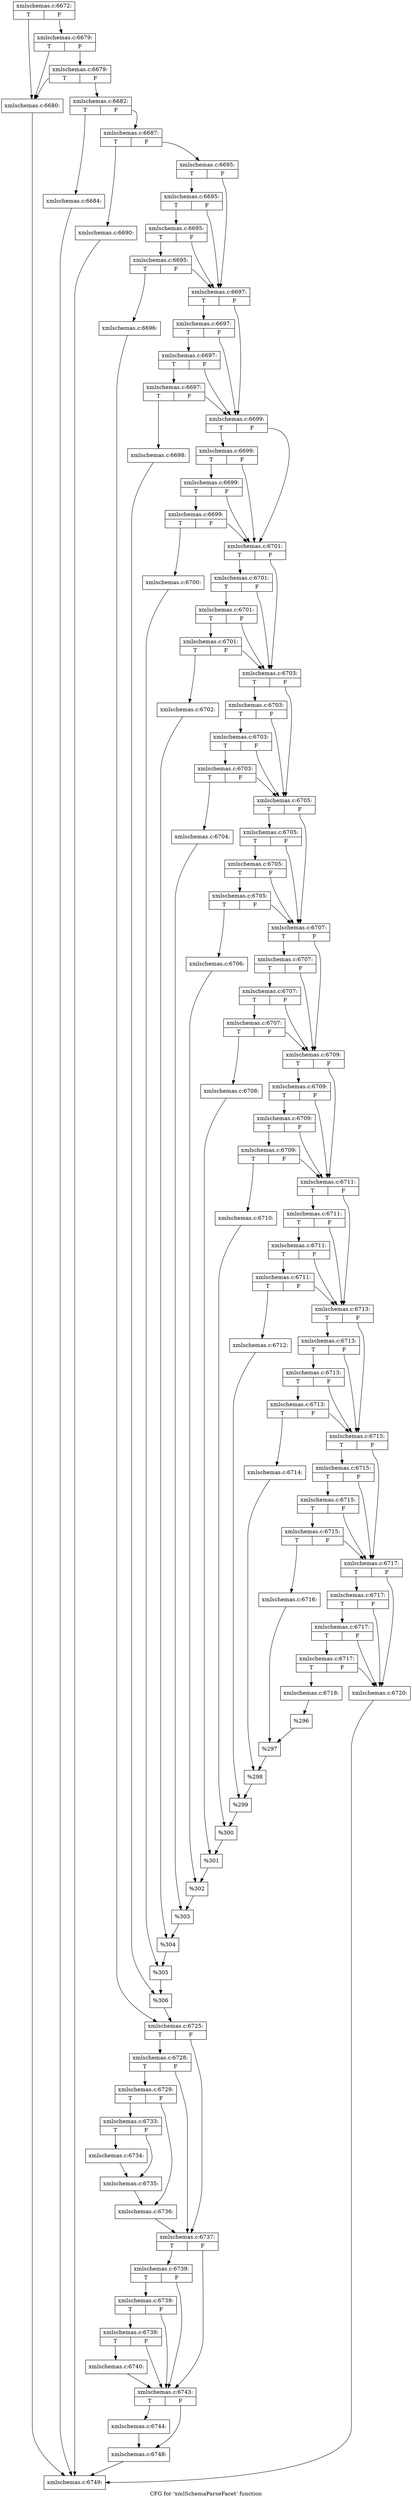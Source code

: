 digraph "CFG for 'xmlSchemaParseFacet' function" {
	label="CFG for 'xmlSchemaParseFacet' function";

	Node0x55d0260ad0e0 [shape=record,label="{xmlschemas.c:6672:|{<s0>T|<s1>F}}"];
	Node0x55d0260ad0e0:s0 -> Node0x55d0260b7760;
	Node0x55d0260ad0e0:s1 -> Node0x55d0260b7880;
	Node0x55d0260b7880 [shape=record,label="{xmlschemas.c:6679:|{<s0>T|<s1>F}}"];
	Node0x55d0260b7880:s0 -> Node0x55d0260b7760;
	Node0x55d0260b7880:s1 -> Node0x55d0260b7800;
	Node0x55d0260b7800 [shape=record,label="{xmlschemas.c:6679:|{<s0>T|<s1>F}}"];
	Node0x55d0260b7800:s0 -> Node0x55d0260b7760;
	Node0x55d0260b7800:s1 -> Node0x55d0260b77b0;
	Node0x55d0260b7760 [shape=record,label="{xmlschemas.c:6680:}"];
	Node0x55d0260b7760 -> Node0x55d0260ad130;
	Node0x55d0260b77b0 [shape=record,label="{xmlschemas.c:6682:|{<s0>T|<s1>F}}"];
	Node0x55d0260b77b0:s0 -> Node0x55d0260b82c0;
	Node0x55d0260b77b0:s1 -> Node0x55d0260b8310;
	Node0x55d0260b82c0 [shape=record,label="{xmlschemas.c:6684:}"];
	Node0x55d0260b82c0 -> Node0x55d0260ad130;
	Node0x55d0260b8310 [shape=record,label="{xmlschemas.c:6687:|{<s0>T|<s1>F}}"];
	Node0x55d0260b8310:s0 -> Node0x55d0260b92b0;
	Node0x55d0260b8310:s1 -> Node0x55d0260b9300;
	Node0x55d0260b92b0 [shape=record,label="{xmlschemas.c:6690:}"];
	Node0x55d0260b92b0 -> Node0x55d0260ad130;
	Node0x55d0260b9300 [shape=record,label="{xmlschemas.c:6695:|{<s0>T|<s1>F}}"];
	Node0x55d0260b9300:s0 -> Node0x55d0260ba950;
	Node0x55d0260b9300:s1 -> Node0x55d0260ba830;
	Node0x55d0260ba950 [shape=record,label="{xmlschemas.c:6695:|{<s0>T|<s1>F}}"];
	Node0x55d0260ba950:s0 -> Node0x55d0260ba900;
	Node0x55d0260ba950:s1 -> Node0x55d0260ba830;
	Node0x55d0260ba900 [shape=record,label="{xmlschemas.c:6695:|{<s0>T|<s1>F}}"];
	Node0x55d0260ba900:s0 -> Node0x55d0260ba880;
	Node0x55d0260ba900:s1 -> Node0x55d0260ba830;
	Node0x55d0260ba880 [shape=record,label="{xmlschemas.c:6695:|{<s0>T|<s1>F}}"];
	Node0x55d0260ba880:s0 -> Node0x55d0260ba790;
	Node0x55d0260ba880:s1 -> Node0x55d0260ba830;
	Node0x55d0260ba790 [shape=record,label="{xmlschemas.c:6696:}"];
	Node0x55d0260ba790 -> Node0x55d0260ba7e0;
	Node0x55d0260ba830 [shape=record,label="{xmlschemas.c:6697:|{<s0>T|<s1>F}}"];
	Node0x55d0260ba830:s0 -> Node0x55d0260bb990;
	Node0x55d0260ba830:s1 -> Node0x55d0260bb870;
	Node0x55d0260bb990 [shape=record,label="{xmlschemas.c:6697:|{<s0>T|<s1>F}}"];
	Node0x55d0260bb990:s0 -> Node0x55d0260bb940;
	Node0x55d0260bb990:s1 -> Node0x55d0260bb870;
	Node0x55d0260bb940 [shape=record,label="{xmlschemas.c:6697:|{<s0>T|<s1>F}}"];
	Node0x55d0260bb940:s0 -> Node0x55d0260bb8c0;
	Node0x55d0260bb940:s1 -> Node0x55d0260bb870;
	Node0x55d0260bb8c0 [shape=record,label="{xmlschemas.c:6697:|{<s0>T|<s1>F}}"];
	Node0x55d0260bb8c0:s0 -> Node0x55d0260bb7d0;
	Node0x55d0260bb8c0:s1 -> Node0x55d0260bb870;
	Node0x55d0260bb7d0 [shape=record,label="{xmlschemas.c:6698:}"];
	Node0x55d0260bb7d0 -> Node0x55d0260bb820;
	Node0x55d0260bb870 [shape=record,label="{xmlschemas.c:6699:|{<s0>T|<s1>F}}"];
	Node0x55d0260bb870:s0 -> Node0x55d0260bcb10;
	Node0x55d0260bb870:s1 -> Node0x55d0260bc9f0;
	Node0x55d0260bcb10 [shape=record,label="{xmlschemas.c:6699:|{<s0>T|<s1>F}}"];
	Node0x55d0260bcb10:s0 -> Node0x55d0260bcac0;
	Node0x55d0260bcb10:s1 -> Node0x55d0260bc9f0;
	Node0x55d0260bcac0 [shape=record,label="{xmlschemas.c:6699:|{<s0>T|<s1>F}}"];
	Node0x55d0260bcac0:s0 -> Node0x55d0260bca40;
	Node0x55d0260bcac0:s1 -> Node0x55d0260bc9f0;
	Node0x55d0260bca40 [shape=record,label="{xmlschemas.c:6699:|{<s0>T|<s1>F}}"];
	Node0x55d0260bca40:s0 -> Node0x55d0260bc950;
	Node0x55d0260bca40:s1 -> Node0x55d0260bc9f0;
	Node0x55d0260bc950 [shape=record,label="{xmlschemas.c:6700:}"];
	Node0x55d0260bc950 -> Node0x55d0260bc9a0;
	Node0x55d0260bc9f0 [shape=record,label="{xmlschemas.c:6701:|{<s0>T|<s1>F}}"];
	Node0x55d0260bc9f0:s0 -> Node0x55d0260bdc90;
	Node0x55d0260bc9f0:s1 -> Node0x55d0260bdb70;
	Node0x55d0260bdc90 [shape=record,label="{xmlschemas.c:6701:|{<s0>T|<s1>F}}"];
	Node0x55d0260bdc90:s0 -> Node0x55d0260bdc40;
	Node0x55d0260bdc90:s1 -> Node0x55d0260bdb70;
	Node0x55d0260bdc40 [shape=record,label="{xmlschemas.c:6701:|{<s0>T|<s1>F}}"];
	Node0x55d0260bdc40:s0 -> Node0x55d0260bdbc0;
	Node0x55d0260bdc40:s1 -> Node0x55d0260bdb70;
	Node0x55d0260bdbc0 [shape=record,label="{xmlschemas.c:6701:|{<s0>T|<s1>F}}"];
	Node0x55d0260bdbc0:s0 -> Node0x55d0260bdad0;
	Node0x55d0260bdbc0:s1 -> Node0x55d0260bdb70;
	Node0x55d0260bdad0 [shape=record,label="{xmlschemas.c:6702:}"];
	Node0x55d0260bdad0 -> Node0x55d0260bdb20;
	Node0x55d0260bdb70 [shape=record,label="{xmlschemas.c:6703:|{<s0>T|<s1>F}}"];
	Node0x55d0260bdb70:s0 -> Node0x55d0260bee10;
	Node0x55d0260bdb70:s1 -> Node0x55d0260becf0;
	Node0x55d0260bee10 [shape=record,label="{xmlschemas.c:6703:|{<s0>T|<s1>F}}"];
	Node0x55d0260bee10:s0 -> Node0x55d0260bedc0;
	Node0x55d0260bee10:s1 -> Node0x55d0260becf0;
	Node0x55d0260bedc0 [shape=record,label="{xmlschemas.c:6703:|{<s0>T|<s1>F}}"];
	Node0x55d0260bedc0:s0 -> Node0x55d0260bed40;
	Node0x55d0260bedc0:s1 -> Node0x55d0260becf0;
	Node0x55d0260bed40 [shape=record,label="{xmlschemas.c:6703:|{<s0>T|<s1>F}}"];
	Node0x55d0260bed40:s0 -> Node0x55d0260bec50;
	Node0x55d0260bed40:s1 -> Node0x55d0260becf0;
	Node0x55d0260bec50 [shape=record,label="{xmlschemas.c:6704:}"];
	Node0x55d0260bec50 -> Node0x55d0260beca0;
	Node0x55d0260becf0 [shape=record,label="{xmlschemas.c:6705:|{<s0>T|<s1>F}}"];
	Node0x55d0260becf0:s0 -> Node0x55d0260bff90;
	Node0x55d0260becf0:s1 -> Node0x55d0260bfe70;
	Node0x55d0260bff90 [shape=record,label="{xmlschemas.c:6705:|{<s0>T|<s1>F}}"];
	Node0x55d0260bff90:s0 -> Node0x55d0260bff40;
	Node0x55d0260bff90:s1 -> Node0x55d0260bfe70;
	Node0x55d0260bff40 [shape=record,label="{xmlschemas.c:6705:|{<s0>T|<s1>F}}"];
	Node0x55d0260bff40:s0 -> Node0x55d0260bfec0;
	Node0x55d0260bff40:s1 -> Node0x55d0260bfe70;
	Node0x55d0260bfec0 [shape=record,label="{xmlschemas.c:6705:|{<s0>T|<s1>F}}"];
	Node0x55d0260bfec0:s0 -> Node0x55d0260bfdd0;
	Node0x55d0260bfec0:s1 -> Node0x55d0260bfe70;
	Node0x55d0260bfdd0 [shape=record,label="{xmlschemas.c:6706:}"];
	Node0x55d0260bfdd0 -> Node0x55d0260bfe20;
	Node0x55d0260bfe70 [shape=record,label="{xmlschemas.c:6707:|{<s0>T|<s1>F}}"];
	Node0x55d0260bfe70:s0 -> Node0x55d0260c1110;
	Node0x55d0260bfe70:s1 -> Node0x55d0260c0ff0;
	Node0x55d0260c1110 [shape=record,label="{xmlschemas.c:6707:|{<s0>T|<s1>F}}"];
	Node0x55d0260c1110:s0 -> Node0x55d0260c10c0;
	Node0x55d0260c1110:s1 -> Node0x55d0260c0ff0;
	Node0x55d0260c10c0 [shape=record,label="{xmlschemas.c:6707:|{<s0>T|<s1>F}}"];
	Node0x55d0260c10c0:s0 -> Node0x55d0260c1040;
	Node0x55d0260c10c0:s1 -> Node0x55d0260c0ff0;
	Node0x55d0260c1040 [shape=record,label="{xmlschemas.c:6707:|{<s0>T|<s1>F}}"];
	Node0x55d0260c1040:s0 -> Node0x55d0260c0f50;
	Node0x55d0260c1040:s1 -> Node0x55d0260c0ff0;
	Node0x55d0260c0f50 [shape=record,label="{xmlschemas.c:6708:}"];
	Node0x55d0260c0f50 -> Node0x55d0260c0fa0;
	Node0x55d0260c0ff0 [shape=record,label="{xmlschemas.c:6709:|{<s0>T|<s1>F}}"];
	Node0x55d0260c0ff0:s0 -> Node0x55d0260c2290;
	Node0x55d0260c0ff0:s1 -> Node0x55d0260c2170;
	Node0x55d0260c2290 [shape=record,label="{xmlschemas.c:6709:|{<s0>T|<s1>F}}"];
	Node0x55d0260c2290:s0 -> Node0x55d0260c2240;
	Node0x55d0260c2290:s1 -> Node0x55d0260c2170;
	Node0x55d0260c2240 [shape=record,label="{xmlschemas.c:6709:|{<s0>T|<s1>F}}"];
	Node0x55d0260c2240:s0 -> Node0x55d0260c21c0;
	Node0x55d0260c2240:s1 -> Node0x55d0260c2170;
	Node0x55d0260c21c0 [shape=record,label="{xmlschemas.c:6709:|{<s0>T|<s1>F}}"];
	Node0x55d0260c21c0:s0 -> Node0x55d0260c20d0;
	Node0x55d0260c21c0:s1 -> Node0x55d0260c2170;
	Node0x55d0260c20d0 [shape=record,label="{xmlschemas.c:6710:}"];
	Node0x55d0260c20d0 -> Node0x55d0260c2120;
	Node0x55d0260c2170 [shape=record,label="{xmlschemas.c:6711:|{<s0>T|<s1>F}}"];
	Node0x55d0260c2170:s0 -> Node0x55d0260c3410;
	Node0x55d0260c2170:s1 -> Node0x55d0260c32f0;
	Node0x55d0260c3410 [shape=record,label="{xmlschemas.c:6711:|{<s0>T|<s1>F}}"];
	Node0x55d0260c3410:s0 -> Node0x55d0260c33c0;
	Node0x55d0260c3410:s1 -> Node0x55d0260c32f0;
	Node0x55d0260c33c0 [shape=record,label="{xmlschemas.c:6711:|{<s0>T|<s1>F}}"];
	Node0x55d0260c33c0:s0 -> Node0x55d0260c3340;
	Node0x55d0260c33c0:s1 -> Node0x55d0260c32f0;
	Node0x55d0260c3340 [shape=record,label="{xmlschemas.c:6711:|{<s0>T|<s1>F}}"];
	Node0x55d0260c3340:s0 -> Node0x55d0260c3250;
	Node0x55d0260c3340:s1 -> Node0x55d0260c32f0;
	Node0x55d0260c3250 [shape=record,label="{xmlschemas.c:6712:}"];
	Node0x55d0260c3250 -> Node0x55d0260c32a0;
	Node0x55d0260c32f0 [shape=record,label="{xmlschemas.c:6713:|{<s0>T|<s1>F}}"];
	Node0x55d0260c32f0:s0 -> Node0x55d0260c4590;
	Node0x55d0260c32f0:s1 -> Node0x55d0260c4470;
	Node0x55d0260c4590 [shape=record,label="{xmlschemas.c:6713:|{<s0>T|<s1>F}}"];
	Node0x55d0260c4590:s0 -> Node0x55d0260c4540;
	Node0x55d0260c4590:s1 -> Node0x55d0260c4470;
	Node0x55d0260c4540 [shape=record,label="{xmlschemas.c:6713:|{<s0>T|<s1>F}}"];
	Node0x55d0260c4540:s0 -> Node0x55d0260c44c0;
	Node0x55d0260c4540:s1 -> Node0x55d0260c4470;
	Node0x55d0260c44c0 [shape=record,label="{xmlschemas.c:6713:|{<s0>T|<s1>F}}"];
	Node0x55d0260c44c0:s0 -> Node0x55d0260c43d0;
	Node0x55d0260c44c0:s1 -> Node0x55d0260c4470;
	Node0x55d0260c43d0 [shape=record,label="{xmlschemas.c:6714:}"];
	Node0x55d0260c43d0 -> Node0x55d0260c4420;
	Node0x55d0260c4470 [shape=record,label="{xmlschemas.c:6715:|{<s0>T|<s1>F}}"];
	Node0x55d0260c4470:s0 -> Node0x55d0260c5710;
	Node0x55d0260c4470:s1 -> Node0x55d0260c55f0;
	Node0x55d0260c5710 [shape=record,label="{xmlschemas.c:6715:|{<s0>T|<s1>F}}"];
	Node0x55d0260c5710:s0 -> Node0x55d0260c56c0;
	Node0x55d0260c5710:s1 -> Node0x55d0260c55f0;
	Node0x55d0260c56c0 [shape=record,label="{xmlschemas.c:6715:|{<s0>T|<s1>F}}"];
	Node0x55d0260c56c0:s0 -> Node0x55d0260c5640;
	Node0x55d0260c56c0:s1 -> Node0x55d0260c55f0;
	Node0x55d0260c5640 [shape=record,label="{xmlschemas.c:6715:|{<s0>T|<s1>F}}"];
	Node0x55d0260c5640:s0 -> Node0x55d0260c5550;
	Node0x55d0260c5640:s1 -> Node0x55d0260c55f0;
	Node0x55d0260c5550 [shape=record,label="{xmlschemas.c:6716:}"];
	Node0x55d0260c5550 -> Node0x55d0260c55a0;
	Node0x55d0260c55f0 [shape=record,label="{xmlschemas.c:6717:|{<s0>T|<s1>F}}"];
	Node0x55d0260c55f0:s0 -> Node0x55d0260c6890;
	Node0x55d0260c55f0:s1 -> Node0x55d0260c6770;
	Node0x55d0260c6890 [shape=record,label="{xmlschemas.c:6717:|{<s0>T|<s1>F}}"];
	Node0x55d0260c6890:s0 -> Node0x55d0260c6840;
	Node0x55d0260c6890:s1 -> Node0x55d0260c6770;
	Node0x55d0260c6840 [shape=record,label="{xmlschemas.c:6717:|{<s0>T|<s1>F}}"];
	Node0x55d0260c6840:s0 -> Node0x55d0260c67c0;
	Node0x55d0260c6840:s1 -> Node0x55d0260c6770;
	Node0x55d0260c67c0 [shape=record,label="{xmlschemas.c:6717:|{<s0>T|<s1>F}}"];
	Node0x55d0260c67c0:s0 -> Node0x55d0260c66d0;
	Node0x55d0260c67c0:s1 -> Node0x55d0260c6770;
	Node0x55d0260c66d0 [shape=record,label="{xmlschemas.c:6718:}"];
	Node0x55d0260c66d0 -> Node0x55d0260c6720;
	Node0x55d0260c6770 [shape=record,label="{xmlschemas.c:6720:}"];
	Node0x55d0260c6770 -> Node0x55d0260ad130;
	Node0x55d0260c6720 [shape=record,label="{%296}"];
	Node0x55d0260c6720 -> Node0x55d0260c55a0;
	Node0x55d0260c55a0 [shape=record,label="{%297}"];
	Node0x55d0260c55a0 -> Node0x55d0260c4420;
	Node0x55d0260c4420 [shape=record,label="{%298}"];
	Node0x55d0260c4420 -> Node0x55d0260c32a0;
	Node0x55d0260c32a0 [shape=record,label="{%299}"];
	Node0x55d0260c32a0 -> Node0x55d0260c2120;
	Node0x55d0260c2120 [shape=record,label="{%300}"];
	Node0x55d0260c2120 -> Node0x55d0260c0fa0;
	Node0x55d0260c0fa0 [shape=record,label="{%301}"];
	Node0x55d0260c0fa0 -> Node0x55d0260bfe20;
	Node0x55d0260bfe20 [shape=record,label="{%302}"];
	Node0x55d0260bfe20 -> Node0x55d0260beca0;
	Node0x55d0260beca0 [shape=record,label="{%303}"];
	Node0x55d0260beca0 -> Node0x55d0260bdb20;
	Node0x55d0260bdb20 [shape=record,label="{%304}"];
	Node0x55d0260bdb20 -> Node0x55d0260bc9a0;
	Node0x55d0260bc9a0 [shape=record,label="{%305}"];
	Node0x55d0260bc9a0 -> Node0x55d0260bb820;
	Node0x55d0260bb820 [shape=record,label="{%306}"];
	Node0x55d0260bb820 -> Node0x55d0260ba7e0;
	Node0x55d0260ba7e0 [shape=record,label="{xmlschemas.c:6725:|{<s0>T|<s1>F}}"];
	Node0x55d0260ba7e0:s0 -> Node0x55d0260c8cb0;
	Node0x55d0260ba7e0:s1 -> Node0x55d0260c8c60;
	Node0x55d0260c8cb0 [shape=record,label="{xmlschemas.c:6728:|{<s0>T|<s1>F}}"];
	Node0x55d0260c8cb0:s0 -> Node0x55d0260c8c10;
	Node0x55d0260c8cb0:s1 -> Node0x55d0260c8c60;
	Node0x55d0260c8c10 [shape=record,label="{xmlschemas.c:6729:|{<s0>T|<s1>F}}"];
	Node0x55d0260c8c10:s0 -> Node0x55d0260c98e0;
	Node0x55d0260c8c10:s1 -> Node0x55d0260c9930;
	Node0x55d0260c98e0 [shape=record,label="{xmlschemas.c:6733:|{<s0>T|<s1>F}}"];
	Node0x55d0260c98e0:s0 -> Node0x55d0260c9cf0;
	Node0x55d0260c98e0:s1 -> Node0x55d0260c9d40;
	Node0x55d0260c9cf0 [shape=record,label="{xmlschemas.c:6734:}"];
	Node0x55d0260c9cf0 -> Node0x55d0260c9d40;
	Node0x55d0260c9d40 [shape=record,label="{xmlschemas.c:6735:}"];
	Node0x55d0260c9d40 -> Node0x55d0260c9930;
	Node0x55d0260c9930 [shape=record,label="{xmlschemas.c:6736:}"];
	Node0x55d0260c9930 -> Node0x55d0260c8c60;
	Node0x55d0260c8c60 [shape=record,label="{xmlschemas.c:6737:|{<s0>T|<s1>F}}"];
	Node0x55d0260c8c60:s0 -> Node0x55d0260ca9c0;
	Node0x55d0260c8c60:s1 -> Node0x55d0260ca8a0;
	Node0x55d0260ca9c0 [shape=record,label="{xmlschemas.c:6739:|{<s0>T|<s1>F}}"];
	Node0x55d0260ca9c0:s0 -> Node0x55d0260ca970;
	Node0x55d0260ca9c0:s1 -> Node0x55d0260ca8a0;
	Node0x55d0260ca970 [shape=record,label="{xmlschemas.c:6739:|{<s0>T|<s1>F}}"];
	Node0x55d0260ca970:s0 -> Node0x55d0260ca8f0;
	Node0x55d0260ca970:s1 -> Node0x55d0260ca8a0;
	Node0x55d0260ca8f0 [shape=record,label="{xmlschemas.c:6739:|{<s0>T|<s1>F}}"];
	Node0x55d0260ca8f0:s0 -> Node0x55d0260ca850;
	Node0x55d0260ca8f0:s1 -> Node0x55d0260ca8a0;
	Node0x55d0260ca850 [shape=record,label="{xmlschemas.c:6740:}"];
	Node0x55d0260ca850 -> Node0x55d0260ca8a0;
	Node0x55d0260ca8a0 [shape=record,label="{xmlschemas.c:6743:|{<s0>T|<s1>F}}"];
	Node0x55d0260ca8a0:s0 -> Node0x55d0260cbe30;
	Node0x55d0260ca8a0:s1 -> Node0x55d0260cbe80;
	Node0x55d0260cbe30 [shape=record,label="{xmlschemas.c:6744:}"];
	Node0x55d0260cbe30 -> Node0x55d0260cbe80;
	Node0x55d0260cbe80 [shape=record,label="{xmlschemas.c:6748:}"];
	Node0x55d0260cbe80 -> Node0x55d0260ad130;
	Node0x55d0260ad130 [shape=record,label="{xmlschemas.c:6749:}"];
}
